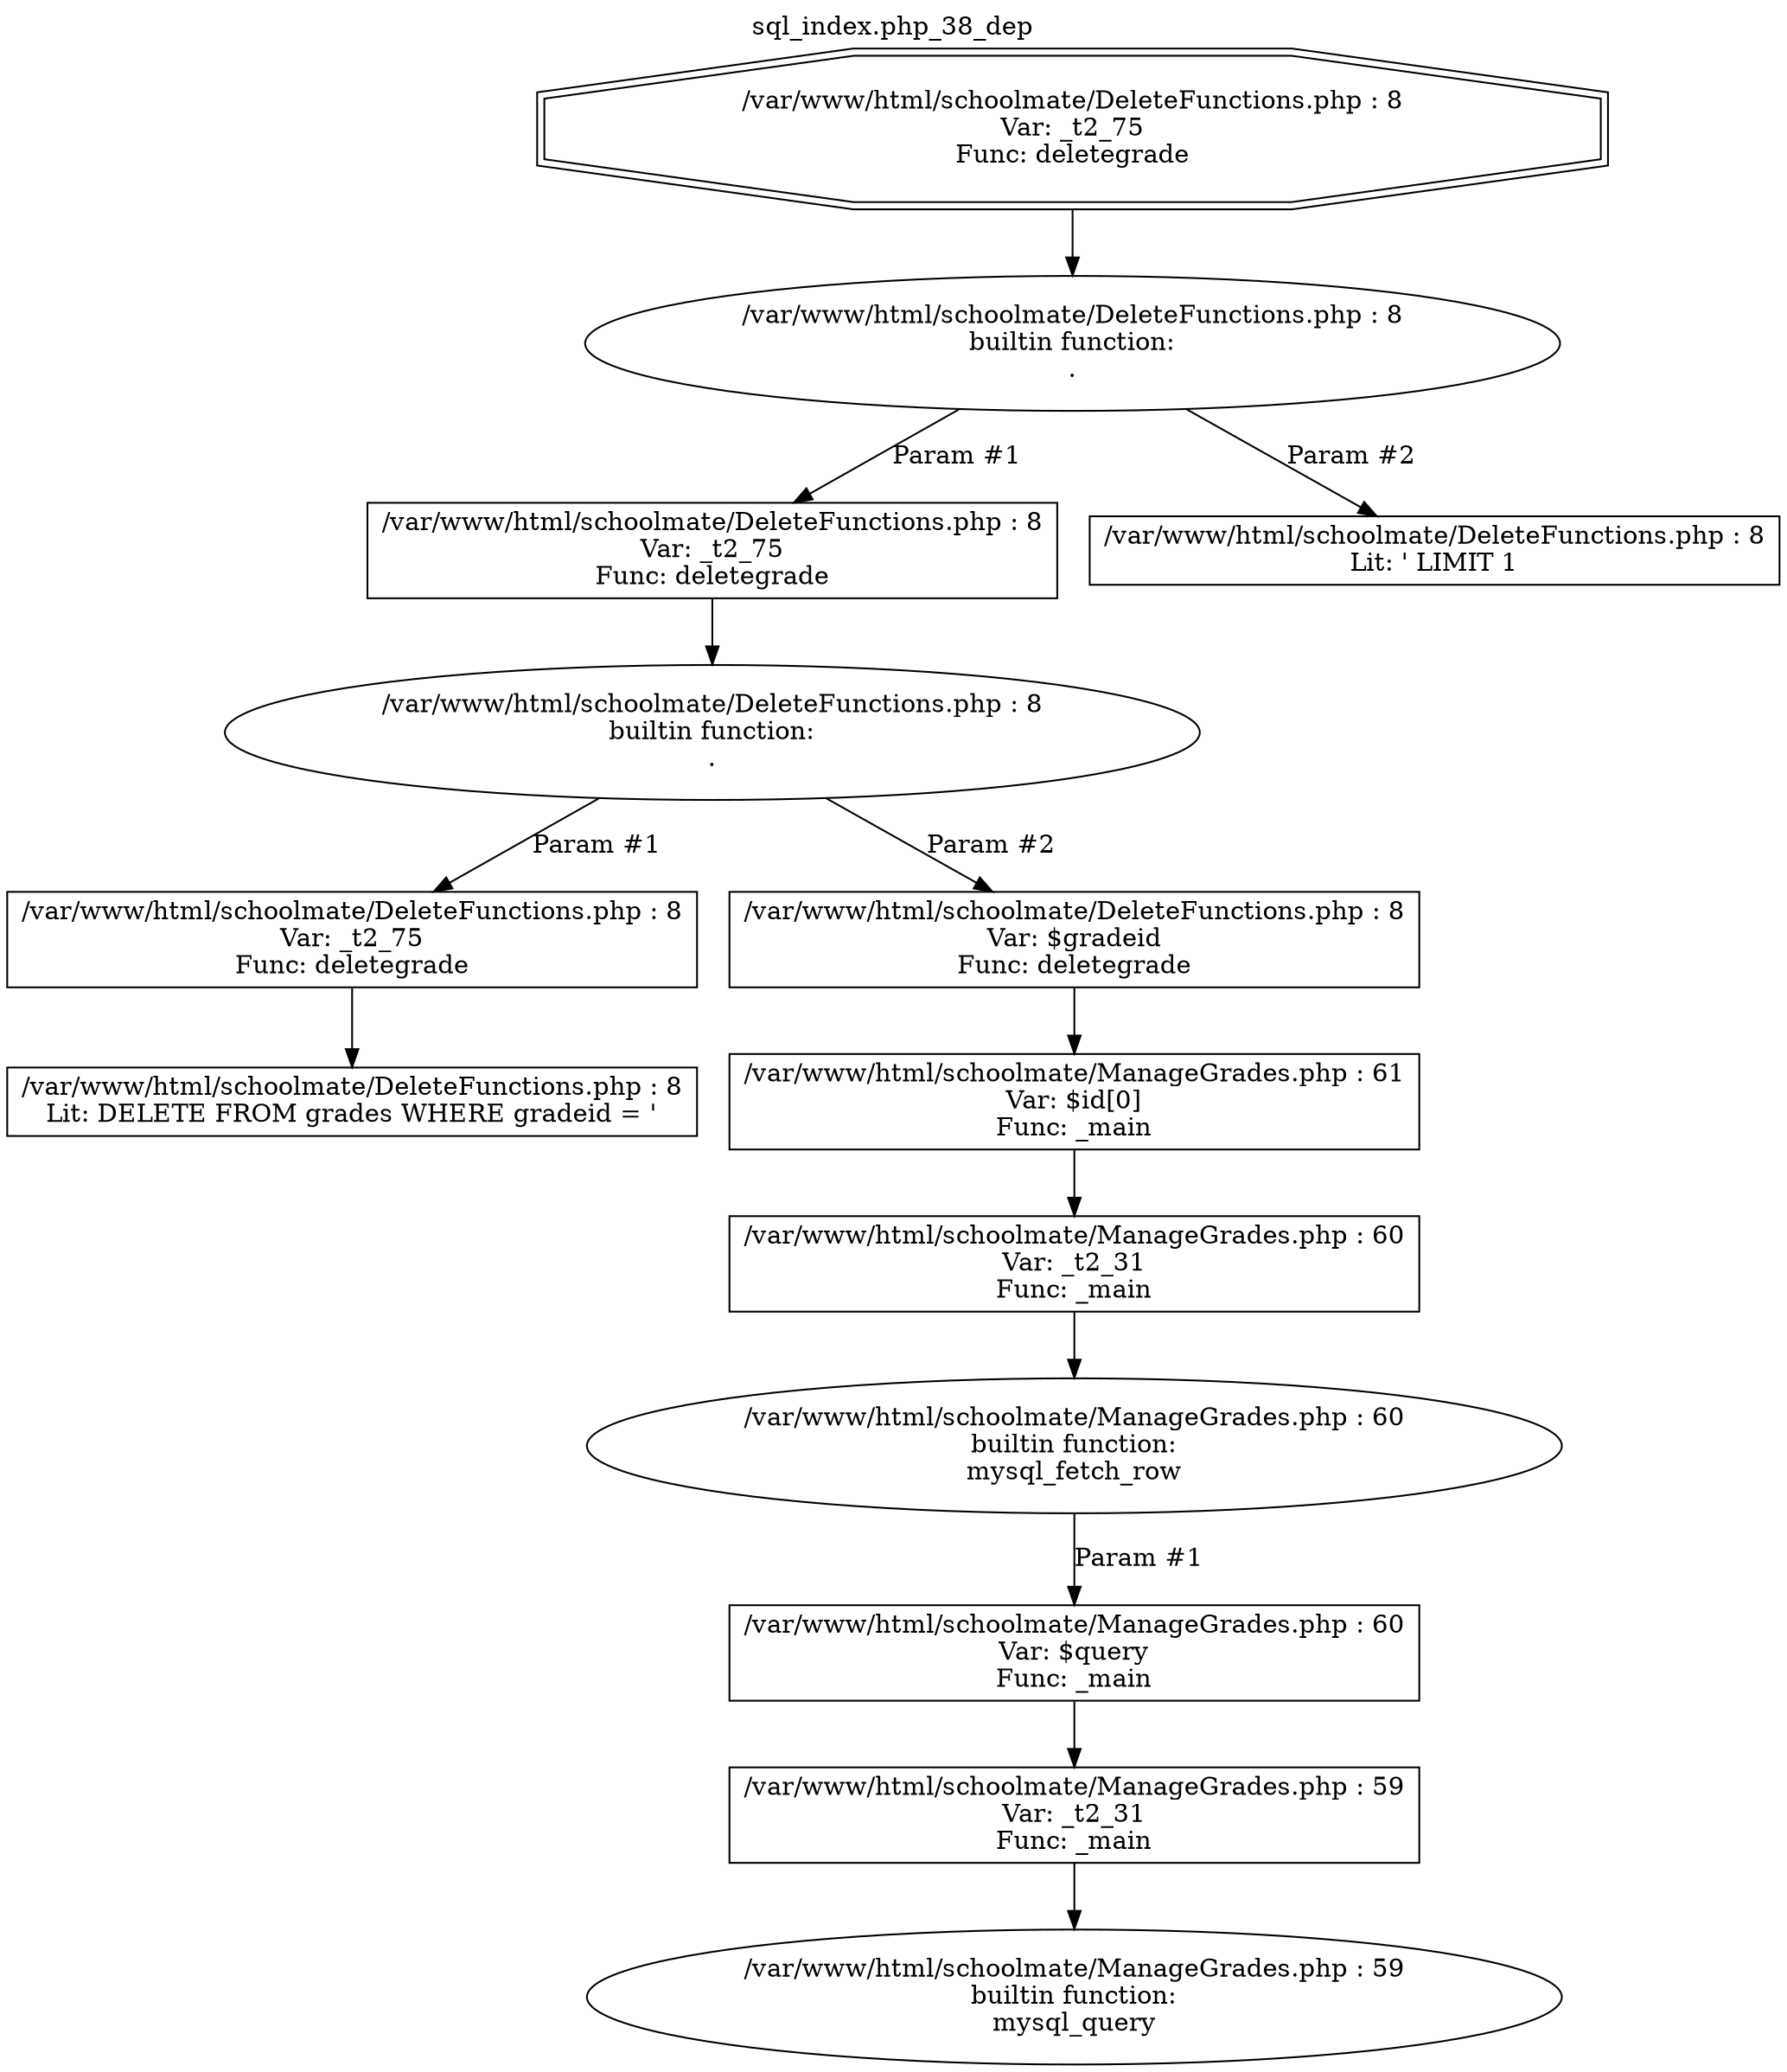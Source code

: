 digraph cfg {
  label="sql_index.php_38_dep";
  labelloc=t;
  n1 [shape=doubleoctagon, label="/var/www/html/schoolmate/DeleteFunctions.php : 8\nVar: _t2_75\nFunc: deletegrade\n"];
  n2 [shape=ellipse, label="/var/www/html/schoolmate/DeleteFunctions.php : 8\nbuiltin function:\n.\n"];
  n3 [shape=box, label="/var/www/html/schoolmate/DeleteFunctions.php : 8\nVar: _t2_75\nFunc: deletegrade\n"];
  n4 [shape=ellipse, label="/var/www/html/schoolmate/DeleteFunctions.php : 8\nbuiltin function:\n.\n"];
  n5 [shape=box, label="/var/www/html/schoolmate/DeleteFunctions.php : 8\nVar: _t2_75\nFunc: deletegrade\n"];
  n6 [shape=box, label="/var/www/html/schoolmate/DeleteFunctions.php : 8\nLit: DELETE FROM grades WHERE gradeid = '\n"];
  n7 [shape=box, label="/var/www/html/schoolmate/DeleteFunctions.php : 8\nVar: $gradeid\nFunc: deletegrade\n"];
  n8 [shape=box, label="/var/www/html/schoolmate/ManageGrades.php : 61\nVar: $id[0]\nFunc: _main\n"];
  n9 [shape=box, label="/var/www/html/schoolmate/ManageGrades.php : 60\nVar: _t2_31\nFunc: _main\n"];
  n10 [shape=ellipse, label="/var/www/html/schoolmate/ManageGrades.php : 60\nbuiltin function:\nmysql_fetch_row\n"];
  n11 [shape=box, label="/var/www/html/schoolmate/ManageGrades.php : 60\nVar: $query\nFunc: _main\n"];
  n12 [shape=box, label="/var/www/html/schoolmate/ManageGrades.php : 59\nVar: _t2_31\nFunc: _main\n"];
  n13 [shape=ellipse, label="/var/www/html/schoolmate/ManageGrades.php : 59\nbuiltin function:\nmysql_query\n"];
  n14 [shape=box, label="/var/www/html/schoolmate/DeleteFunctions.php : 8\nLit: ' LIMIT 1\n"];
  n1 -> n2;
  n3 -> n4;
  n5 -> n6;
  n4 -> n5[label="Param #1"];
  n4 -> n7[label="Param #2"];
  n9 -> n10;
  n12 -> n13;
  n11 -> n12;
  n10 -> n11[label="Param #1"];
  n8 -> n9;
  n7 -> n8;
  n2 -> n3[label="Param #1"];
  n2 -> n14[label="Param #2"];
}
